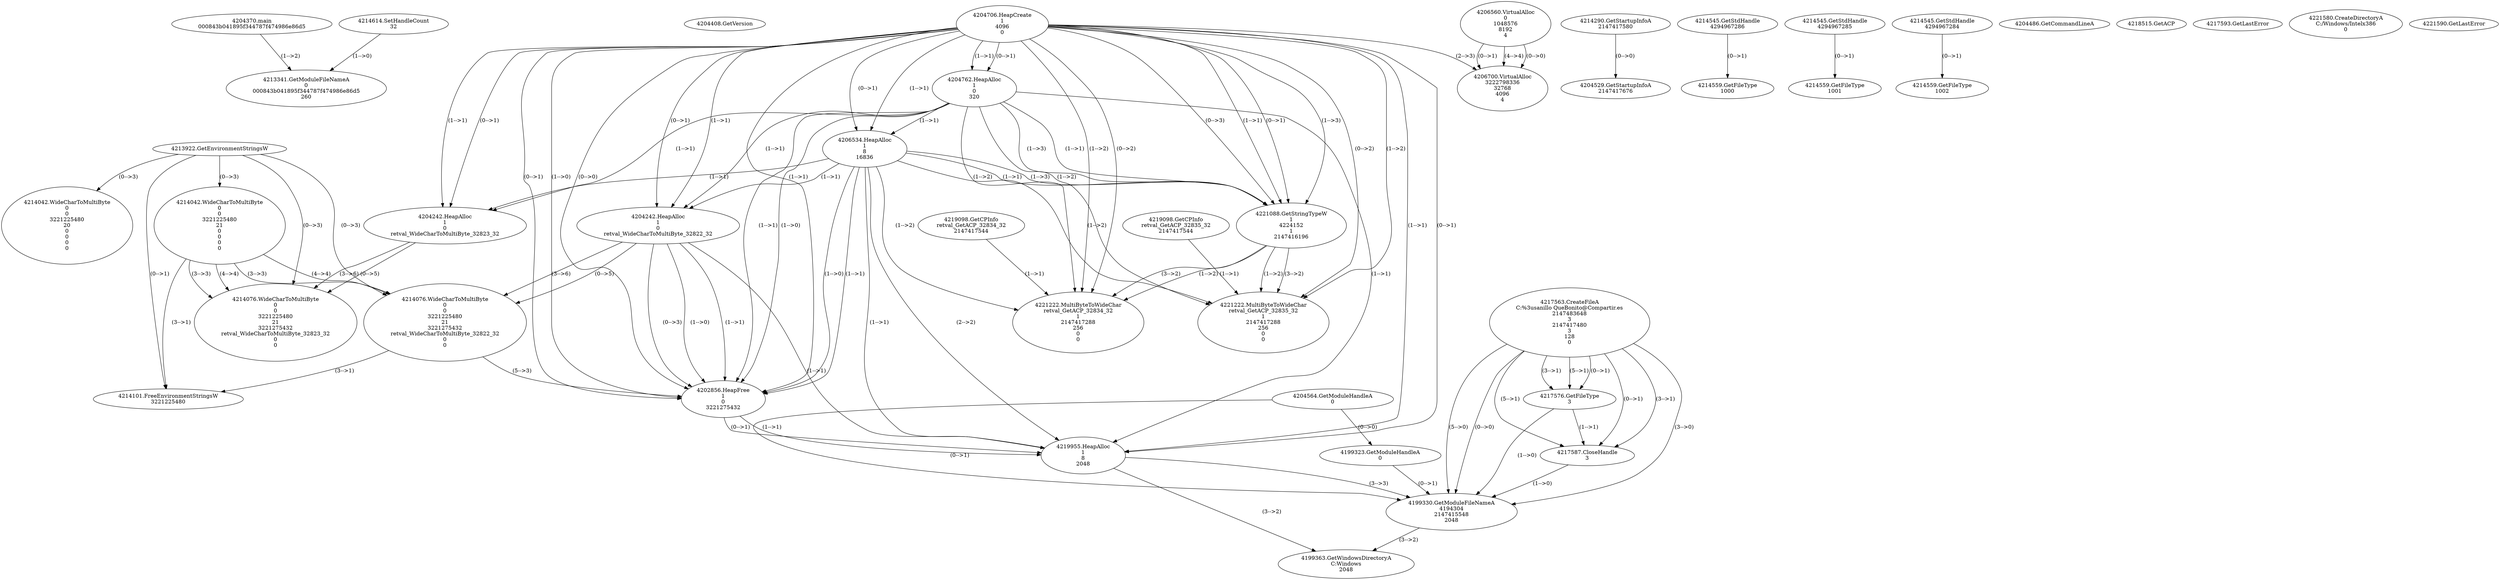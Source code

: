 // Global SCDG with merge call
digraph {
	0 [label="4204370.main
000843b041895f344787f474986e86d5"]
	1 [label="4204408.GetVersion
"]
	2 [label="4204706.HeapCreate
1
4096
0"]
	3 [label="4204762.HeapAlloc
1
0
320"]
	2 -> 3 [label="(1-->1)"]
	2 -> 3 [label="(0-->1)"]
	4 [label="4206534.HeapAlloc
1
8
16836"]
	2 -> 4 [label="(1-->1)"]
	2 -> 4 [label="(0-->1)"]
	3 -> 4 [label="(1-->1)"]
	5 [label="4206560.VirtualAlloc
0
1048576
8192
4"]
	6 [label="4206700.VirtualAlloc
3222798336
32768
4096
4"]
	5 -> 6 [label="(0-->1)"]
	2 -> 6 [label="(2-->3)"]
	5 -> 6 [label="(4-->4)"]
	5 -> 6 [label="(0-->0)"]
	7 [label="4214290.GetStartupInfoA
2147417580"]
	8 [label="4214545.GetStdHandle
4294967286"]
	9 [label="4214559.GetFileType
1000"]
	8 -> 9 [label="(0-->1)"]
	10 [label="4214545.GetStdHandle
4294967285"]
	11 [label="4214559.GetFileType
1001"]
	10 -> 11 [label="(0-->1)"]
	12 [label="4214545.GetStdHandle
4294967284"]
	13 [label="4214559.GetFileType
1002"]
	12 -> 13 [label="(0-->1)"]
	14 [label="4214614.SetHandleCount
32"]
	15 [label="4204486.GetCommandLineA
"]
	16 [label="4213922.GetEnvironmentStringsW
"]
	17 [label="4214042.WideCharToMultiByte
0
0
3221225480
21
0
0
0
0"]
	16 -> 17 [label="(0-->3)"]
	18 [label="4204242.HeapAlloc
1
0
retval_WideCharToMultiByte_32822_32"]
	2 -> 18 [label="(1-->1)"]
	2 -> 18 [label="(0-->1)"]
	3 -> 18 [label="(1-->1)"]
	4 -> 18 [label="(1-->1)"]
	19 [label="4214076.WideCharToMultiByte
0
0
3221225480
21
3221275432
retval_WideCharToMultiByte_32822_32
0
0"]
	16 -> 19 [label="(0-->3)"]
	17 -> 19 [label="(3-->3)"]
	17 -> 19 [label="(4-->4)"]
	18 -> 19 [label="(0-->5)"]
	18 -> 19 [label="(3-->6)"]
	20 [label="4214101.FreeEnvironmentStringsW
3221225480"]
	16 -> 20 [label="(0-->1)"]
	17 -> 20 [label="(3-->1)"]
	19 -> 20 [label="(3-->1)"]
	21 [label="4218515.GetACP
"]
	22 [label="4213341.GetModuleFileNameA
0
000843b041895f344787f474986e86d5
260"]
	0 -> 22 [label="(1-->2)"]
	14 -> 22 [label="(1-->0)"]
	23 [label="4202856.HeapFree
1
0
3221275432"]
	2 -> 23 [label="(1-->1)"]
	2 -> 23 [label="(0-->1)"]
	3 -> 23 [label="(1-->1)"]
	4 -> 23 [label="(1-->1)"]
	18 -> 23 [label="(1-->1)"]
	18 -> 23 [label="(0-->3)"]
	19 -> 23 [label="(5-->3)"]
	2 -> 23 [label="(1-->0)"]
	2 -> 23 [label="(0-->0)"]
	3 -> 23 [label="(1-->0)"]
	4 -> 23 [label="(1-->0)"]
	18 -> 23 [label="(1-->0)"]
	24 [label="4219955.HeapAlloc
1
8
2048"]
	2 -> 24 [label="(1-->1)"]
	2 -> 24 [label="(0-->1)"]
	3 -> 24 [label="(1-->1)"]
	4 -> 24 [label="(1-->1)"]
	18 -> 24 [label="(1-->1)"]
	23 -> 24 [label="(1-->1)"]
	23 -> 24 [label="(0-->1)"]
	4 -> 24 [label="(2-->2)"]
	25 [label="4204529.GetStartupInfoA
2147417676"]
	7 -> 25 [label="(0-->0)"]
	26 [label="4204564.GetModuleHandleA
0"]
	27 [label="4217563.CreateFileA
C:\Gusanillo QueBonito@Compartir.es
2147483648
3
2147417480
3
128
0"]
	28 [label="4217576.GetFileType
3"]
	27 -> 28 [label="(3-->1)"]
	27 -> 28 [label="(5-->1)"]
	27 -> 28 [label="(0-->1)"]
	29 [label="4217587.CloseHandle
3"]
	27 -> 29 [label="(3-->1)"]
	27 -> 29 [label="(5-->1)"]
	27 -> 29 [label="(0-->1)"]
	28 -> 29 [label="(1-->1)"]
	30 [label="4217593.GetLastError
"]
	31 [label="4199323.GetModuleHandleA
0"]
	26 -> 31 [label="(0-->0)"]
	32 [label="4199330.GetModuleFileNameA
4194304
2147415548
2048"]
	26 -> 32 [label="(0-->1)"]
	31 -> 32 [label="(0-->1)"]
	24 -> 32 [label="(3-->3)"]
	27 -> 32 [label="(3-->0)"]
	27 -> 32 [label="(5-->0)"]
	27 -> 32 [label="(0-->0)"]
	28 -> 32 [label="(1-->0)"]
	29 -> 32 [label="(1-->0)"]
	33 [label="4199363.GetWindowsDirectoryA
C:\Windows
2048"]
	24 -> 33 [label="(3-->2)"]
	32 -> 33 [label="(3-->2)"]
	34 [label="4221580.CreateDirectoryA
C:/Windows/Intelx386
0"]
	35 [label="4221590.GetLastError
"]
	36 [label="4204242.HeapAlloc
1
0
retval_WideCharToMultiByte_32823_32"]
	2 -> 36 [label="(1-->1)"]
	2 -> 36 [label="(0-->1)"]
	3 -> 36 [label="(1-->1)"]
	4 -> 36 [label="(1-->1)"]
	37 [label="4214076.WideCharToMultiByte
0
0
3221225480
21
3221275432
retval_WideCharToMultiByte_32823_32
0
0"]
	16 -> 37 [label="(0-->3)"]
	17 -> 37 [label="(3-->3)"]
	17 -> 37 [label="(4-->4)"]
	36 -> 37 [label="(0-->5)"]
	36 -> 37 [label="(3-->6)"]
	38 [label="4214042.WideCharToMultiByte
0
0
3221225480
20
0
0
0
0"]
	16 -> 38 [label="(0-->3)"]
	39 [label="4219098.GetCPInfo
retval_GetACP_32834_32
2147417544"]
	40 [label="4221088.GetStringTypeW
1
4224152
1
2147416196"]
	2 -> 40 [label="(1-->1)"]
	2 -> 40 [label="(0-->1)"]
	3 -> 40 [label="(1-->1)"]
	4 -> 40 [label="(1-->1)"]
	2 -> 40 [label="(1-->3)"]
	2 -> 40 [label="(0-->3)"]
	3 -> 40 [label="(1-->3)"]
	4 -> 40 [label="(1-->3)"]
	41 [label="4221222.MultiByteToWideChar
retval_GetACP_32834_32
1
2147417288
256
0
0"]
	39 -> 41 [label="(1-->1)"]
	2 -> 41 [label="(1-->2)"]
	2 -> 41 [label="(0-->2)"]
	3 -> 41 [label="(1-->2)"]
	4 -> 41 [label="(1-->2)"]
	40 -> 41 [label="(1-->2)"]
	40 -> 41 [label="(3-->2)"]
	42 [label="4219098.GetCPInfo
retval_GetACP_32835_32
2147417544"]
	43 [label="4221222.MultiByteToWideChar
retval_GetACP_32835_32
1
2147417288
256
0
0"]
	42 -> 43 [label="(1-->1)"]
	2 -> 43 [label="(1-->2)"]
	2 -> 43 [label="(0-->2)"]
	3 -> 43 [label="(1-->2)"]
	4 -> 43 [label="(1-->2)"]
	40 -> 43 [label="(1-->2)"]
	40 -> 43 [label="(3-->2)"]
}
